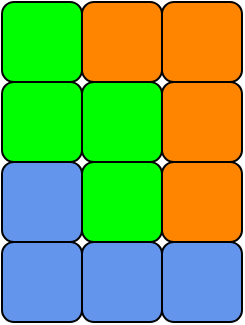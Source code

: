 <mxfile version="22.0.8" type="device">
  <diagram name="Page-1" id="kL8WpDiYIEIAZ9Q3YsfI">
    <mxGraphModel dx="632" dy="1007" grid="1" gridSize="10" guides="1" tooltips="1" connect="1" arrows="1" fold="1" page="1" pageScale="1" pageWidth="850" pageHeight="1100" math="0" shadow="0">
      <root>
        <mxCell id="0" />
        <mxCell id="1" parent="0" />
        <mxCell id="zeUDy2emTeTrm0JhJ8G7-1" value="" style="rounded=1;whiteSpace=wrap;html=1;fillColor=#6495ED;shadow=0;" vertex="1" parent="1">
          <mxGeometry x="320" y="480" width="40" height="40" as="geometry" />
        </mxCell>
        <mxCell id="zeUDy2emTeTrm0JhJ8G7-3" value="" style="rounded=1;whiteSpace=wrap;html=1;fillColor=#6495ED;shadow=0;" vertex="1" parent="1">
          <mxGeometry x="320" y="440" width="40" height="40" as="geometry" />
        </mxCell>
        <mxCell id="zeUDy2emTeTrm0JhJ8G7-4" value="" style="rounded=1;whiteSpace=wrap;html=1;fillColor=#6495ED;shadow=0;" vertex="1" parent="1">
          <mxGeometry x="400" y="480" width="40" height="40" as="geometry" />
        </mxCell>
        <mxCell id="zeUDy2emTeTrm0JhJ8G7-6" value="" style="rounded=1;whiteSpace=wrap;html=1;fillColor=#00FF00;shadow=0;" vertex="1" parent="1">
          <mxGeometry x="360" y="400" width="40" height="40" as="geometry" />
        </mxCell>
        <mxCell id="zeUDy2emTeTrm0JhJ8G7-7" value="" style="rounded=1;whiteSpace=wrap;html=1;fillColor=#FF8500;shadow=0;" vertex="1" parent="1">
          <mxGeometry x="400" y="400" width="40" height="40" as="geometry" />
        </mxCell>
        <mxCell id="zeUDy2emTeTrm0JhJ8G7-8" value="" style="rounded=1;whiteSpace=wrap;html=1;fillColor=#00FF00;shadow=0;" vertex="1" parent="1">
          <mxGeometry x="320" y="400" width="40" height="40" as="geometry" />
        </mxCell>
        <mxCell id="zeUDy2emTeTrm0JhJ8G7-9" value="" style="rounded=1;whiteSpace=wrap;html=1;fillColor=#00FF00;shadow=0;" vertex="1" parent="1">
          <mxGeometry x="320" y="360" width="40" height="40" as="geometry" />
        </mxCell>
        <mxCell id="zeUDy2emTeTrm0JhJ8G7-10" value="" style="rounded=1;whiteSpace=wrap;html=1;fillColor=#FF8500;shadow=0;" vertex="1" parent="1">
          <mxGeometry x="400" y="440" width="40" height="40" as="geometry" />
        </mxCell>
        <mxCell id="zeUDy2emTeTrm0JhJ8G7-11" value="" style="rounded=1;whiteSpace=wrap;html=1;fillColor=#FF8500;shadow=0;" vertex="1" parent="1">
          <mxGeometry x="400" y="360" width="40" height="40" as="geometry" />
        </mxCell>
        <mxCell id="zeUDy2emTeTrm0JhJ8G7-12" value="" style="rounded=1;whiteSpace=wrap;html=1;fillColor=#FF8500;shadow=0;" vertex="1" parent="1">
          <mxGeometry x="360" y="360" width="40" height="40" as="geometry" />
        </mxCell>
        <mxCell id="zeUDy2emTeTrm0JhJ8G7-13" value="" style="rounded=1;whiteSpace=wrap;html=1;fillColor=#00FF00;shadow=0;" vertex="1" parent="1">
          <mxGeometry x="360" y="440" width="40" height="40" as="geometry" />
        </mxCell>
        <mxCell id="zeUDy2emTeTrm0JhJ8G7-14" value="" style="rounded=1;whiteSpace=wrap;html=1;fillColor=#6495ED;shadow=0;" vertex="1" parent="1">
          <mxGeometry x="360" y="480" width="40" height="40" as="geometry" />
        </mxCell>
      </root>
    </mxGraphModel>
  </diagram>
</mxfile>
